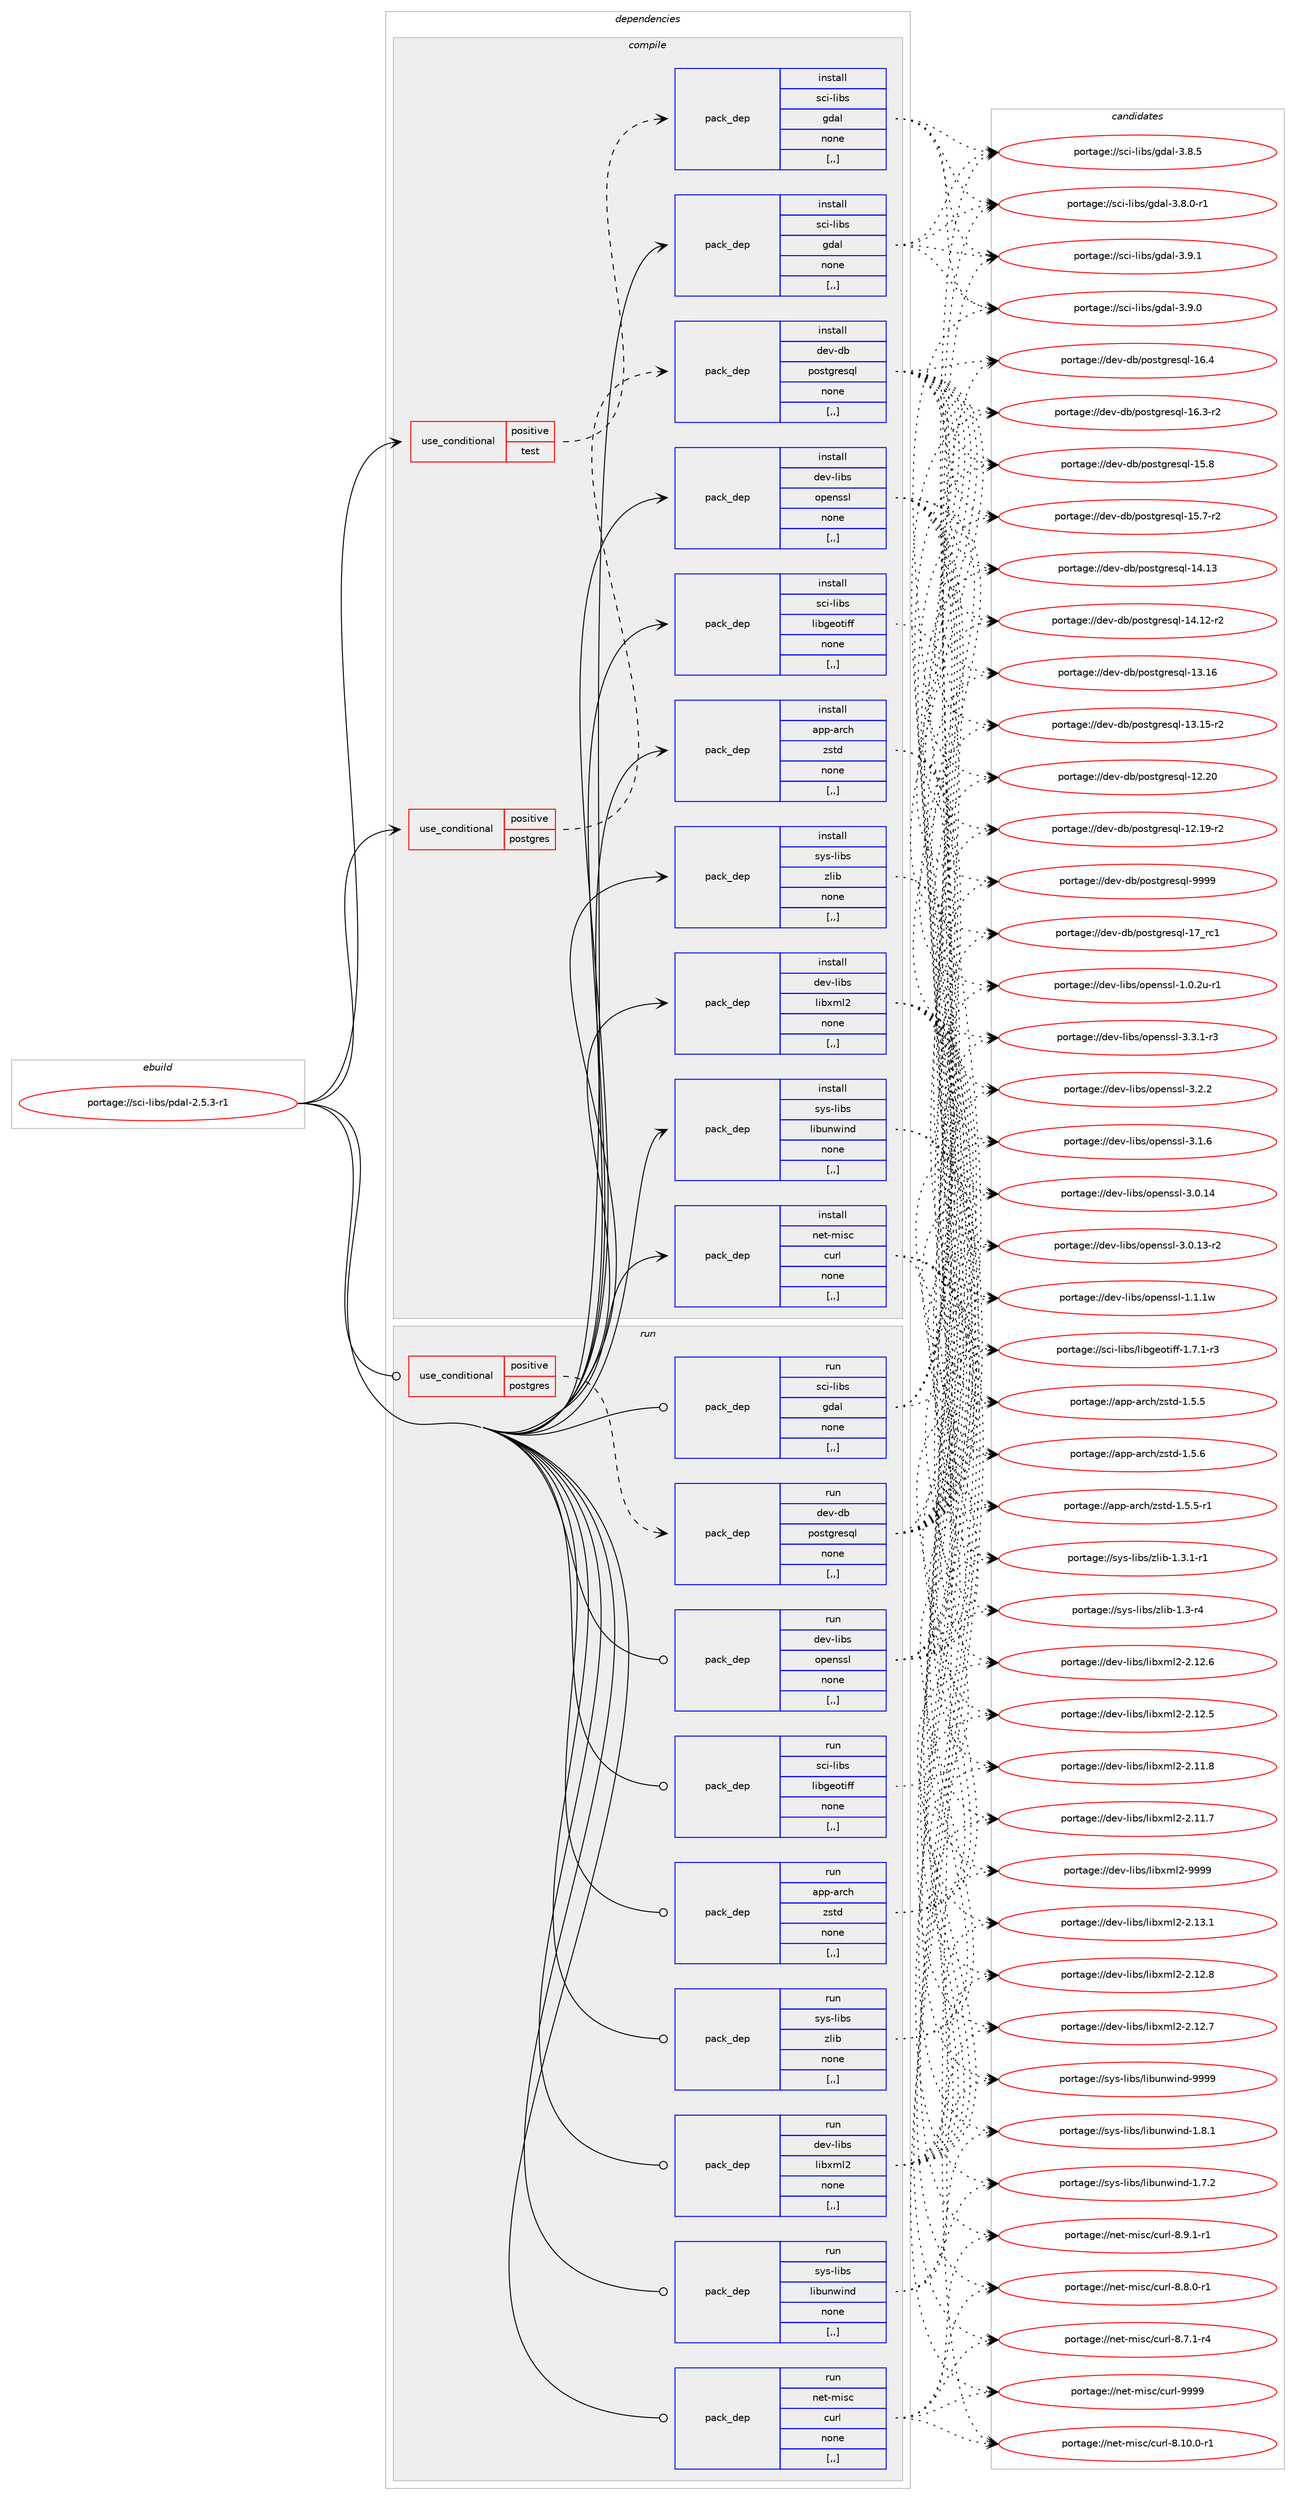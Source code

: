 digraph prolog {

# *************
# Graph options
# *************

newrank=true;
concentrate=true;
compound=true;
graph [rankdir=LR,fontname=Helvetica,fontsize=10,ranksep=1.5];#, ranksep=2.5, nodesep=0.2];
edge  [arrowhead=vee];
node  [fontname=Helvetica,fontsize=10];

# **********
# The ebuild
# **********

subgraph cluster_leftcol {
color=gray;
label=<<i>ebuild</i>>;
id [label="portage://sci-libs/pdal-2.5.3-r1", color=red, width=4, href="../sci-libs/pdal-2.5.3-r1.svg"];
}

# ****************
# The dependencies
# ****************

subgraph cluster_midcol {
color=gray;
label=<<i>dependencies</i>>;
subgraph cluster_compile {
fillcolor="#eeeeee";
style=filled;
label=<<i>compile</i>>;
subgraph cond240848 {
dependency914257 [label=<<TABLE BORDER="0" CELLBORDER="1" CELLSPACING="0" CELLPADDING="4"><TR><TD ROWSPAN="3" CELLPADDING="10">use_conditional</TD></TR><TR><TD>positive</TD></TR><TR><TD>postgres</TD></TR></TABLE>>, shape=none, color=red];
subgraph pack666790 {
dependency914258 [label=<<TABLE BORDER="0" CELLBORDER="1" CELLSPACING="0" CELLPADDING="4" WIDTH="220"><TR><TD ROWSPAN="6" CELLPADDING="30">pack_dep</TD></TR><TR><TD WIDTH="110">install</TD></TR><TR><TD>dev-db</TD></TR><TR><TD>postgresql</TD></TR><TR><TD>none</TD></TR><TR><TD>[,,]</TD></TR></TABLE>>, shape=none, color=blue];
}
dependency914257:e -> dependency914258:w [weight=20,style="dashed",arrowhead="vee"];
}
id:e -> dependency914257:w [weight=20,style="solid",arrowhead="vee"];
subgraph cond240849 {
dependency914259 [label=<<TABLE BORDER="0" CELLBORDER="1" CELLSPACING="0" CELLPADDING="4"><TR><TD ROWSPAN="3" CELLPADDING="10">use_conditional</TD></TR><TR><TD>positive</TD></TR><TR><TD>test</TD></TR></TABLE>>, shape=none, color=red];
subgraph pack666791 {
dependency914260 [label=<<TABLE BORDER="0" CELLBORDER="1" CELLSPACING="0" CELLPADDING="4" WIDTH="220"><TR><TD ROWSPAN="6" CELLPADDING="30">pack_dep</TD></TR><TR><TD WIDTH="110">install</TD></TR><TR><TD>sci-libs</TD></TR><TR><TD>gdal</TD></TR><TR><TD>none</TD></TR><TR><TD>[,,]</TD></TR></TABLE>>, shape=none, color=blue];
}
dependency914259:e -> dependency914260:w [weight=20,style="dashed",arrowhead="vee"];
}
id:e -> dependency914259:w [weight=20,style="solid",arrowhead="vee"];
subgraph pack666792 {
dependency914261 [label=<<TABLE BORDER="0" CELLBORDER="1" CELLSPACING="0" CELLPADDING="4" WIDTH="220"><TR><TD ROWSPAN="6" CELLPADDING="30">pack_dep</TD></TR><TR><TD WIDTH="110">install</TD></TR><TR><TD>app-arch</TD></TR><TR><TD>zstd</TD></TR><TR><TD>none</TD></TR><TR><TD>[,,]</TD></TR></TABLE>>, shape=none, color=blue];
}
id:e -> dependency914261:w [weight=20,style="solid",arrowhead="vee"];
subgraph pack666793 {
dependency914262 [label=<<TABLE BORDER="0" CELLBORDER="1" CELLSPACING="0" CELLPADDING="4" WIDTH="220"><TR><TD ROWSPAN="6" CELLPADDING="30">pack_dep</TD></TR><TR><TD WIDTH="110">install</TD></TR><TR><TD>dev-libs</TD></TR><TR><TD>libxml2</TD></TR><TR><TD>none</TD></TR><TR><TD>[,,]</TD></TR></TABLE>>, shape=none, color=blue];
}
id:e -> dependency914262:w [weight=20,style="solid",arrowhead="vee"];
subgraph pack666794 {
dependency914263 [label=<<TABLE BORDER="0" CELLBORDER="1" CELLSPACING="0" CELLPADDING="4" WIDTH="220"><TR><TD ROWSPAN="6" CELLPADDING="30">pack_dep</TD></TR><TR><TD WIDTH="110">install</TD></TR><TR><TD>dev-libs</TD></TR><TR><TD>openssl</TD></TR><TR><TD>none</TD></TR><TR><TD>[,,]</TD></TR></TABLE>>, shape=none, color=blue];
}
id:e -> dependency914263:w [weight=20,style="solid",arrowhead="vee"];
subgraph pack666795 {
dependency914264 [label=<<TABLE BORDER="0" CELLBORDER="1" CELLSPACING="0" CELLPADDING="4" WIDTH="220"><TR><TD ROWSPAN="6" CELLPADDING="30">pack_dep</TD></TR><TR><TD WIDTH="110">install</TD></TR><TR><TD>net-misc</TD></TR><TR><TD>curl</TD></TR><TR><TD>none</TD></TR><TR><TD>[,,]</TD></TR></TABLE>>, shape=none, color=blue];
}
id:e -> dependency914264:w [weight=20,style="solid",arrowhead="vee"];
subgraph pack666796 {
dependency914265 [label=<<TABLE BORDER="0" CELLBORDER="1" CELLSPACING="0" CELLPADDING="4" WIDTH="220"><TR><TD ROWSPAN="6" CELLPADDING="30">pack_dep</TD></TR><TR><TD WIDTH="110">install</TD></TR><TR><TD>sci-libs</TD></TR><TR><TD>gdal</TD></TR><TR><TD>none</TD></TR><TR><TD>[,,]</TD></TR></TABLE>>, shape=none, color=blue];
}
id:e -> dependency914265:w [weight=20,style="solid",arrowhead="vee"];
subgraph pack666797 {
dependency914266 [label=<<TABLE BORDER="0" CELLBORDER="1" CELLSPACING="0" CELLPADDING="4" WIDTH="220"><TR><TD ROWSPAN="6" CELLPADDING="30">pack_dep</TD></TR><TR><TD WIDTH="110">install</TD></TR><TR><TD>sci-libs</TD></TR><TR><TD>libgeotiff</TD></TR><TR><TD>none</TD></TR><TR><TD>[,,]</TD></TR></TABLE>>, shape=none, color=blue];
}
id:e -> dependency914266:w [weight=20,style="solid",arrowhead="vee"];
subgraph pack666798 {
dependency914267 [label=<<TABLE BORDER="0" CELLBORDER="1" CELLSPACING="0" CELLPADDING="4" WIDTH="220"><TR><TD ROWSPAN="6" CELLPADDING="30">pack_dep</TD></TR><TR><TD WIDTH="110">install</TD></TR><TR><TD>sys-libs</TD></TR><TR><TD>libunwind</TD></TR><TR><TD>none</TD></TR><TR><TD>[,,]</TD></TR></TABLE>>, shape=none, color=blue];
}
id:e -> dependency914267:w [weight=20,style="solid",arrowhead="vee"];
subgraph pack666799 {
dependency914268 [label=<<TABLE BORDER="0" CELLBORDER="1" CELLSPACING="0" CELLPADDING="4" WIDTH="220"><TR><TD ROWSPAN="6" CELLPADDING="30">pack_dep</TD></TR><TR><TD WIDTH="110">install</TD></TR><TR><TD>sys-libs</TD></TR><TR><TD>zlib</TD></TR><TR><TD>none</TD></TR><TR><TD>[,,]</TD></TR></TABLE>>, shape=none, color=blue];
}
id:e -> dependency914268:w [weight=20,style="solid",arrowhead="vee"];
}
subgraph cluster_compileandrun {
fillcolor="#eeeeee";
style=filled;
label=<<i>compile and run</i>>;
}
subgraph cluster_run {
fillcolor="#eeeeee";
style=filled;
label=<<i>run</i>>;
subgraph cond240850 {
dependency914269 [label=<<TABLE BORDER="0" CELLBORDER="1" CELLSPACING="0" CELLPADDING="4"><TR><TD ROWSPAN="3" CELLPADDING="10">use_conditional</TD></TR><TR><TD>positive</TD></TR><TR><TD>postgres</TD></TR></TABLE>>, shape=none, color=red];
subgraph pack666800 {
dependency914270 [label=<<TABLE BORDER="0" CELLBORDER="1" CELLSPACING="0" CELLPADDING="4" WIDTH="220"><TR><TD ROWSPAN="6" CELLPADDING="30">pack_dep</TD></TR><TR><TD WIDTH="110">run</TD></TR><TR><TD>dev-db</TD></TR><TR><TD>postgresql</TD></TR><TR><TD>none</TD></TR><TR><TD>[,,]</TD></TR></TABLE>>, shape=none, color=blue];
}
dependency914269:e -> dependency914270:w [weight=20,style="dashed",arrowhead="vee"];
}
id:e -> dependency914269:w [weight=20,style="solid",arrowhead="odot"];
subgraph pack666801 {
dependency914271 [label=<<TABLE BORDER="0" CELLBORDER="1" CELLSPACING="0" CELLPADDING="4" WIDTH="220"><TR><TD ROWSPAN="6" CELLPADDING="30">pack_dep</TD></TR><TR><TD WIDTH="110">run</TD></TR><TR><TD>app-arch</TD></TR><TR><TD>zstd</TD></TR><TR><TD>none</TD></TR><TR><TD>[,,]</TD></TR></TABLE>>, shape=none, color=blue];
}
id:e -> dependency914271:w [weight=20,style="solid",arrowhead="odot"];
subgraph pack666802 {
dependency914272 [label=<<TABLE BORDER="0" CELLBORDER="1" CELLSPACING="0" CELLPADDING="4" WIDTH="220"><TR><TD ROWSPAN="6" CELLPADDING="30">pack_dep</TD></TR><TR><TD WIDTH="110">run</TD></TR><TR><TD>dev-libs</TD></TR><TR><TD>libxml2</TD></TR><TR><TD>none</TD></TR><TR><TD>[,,]</TD></TR></TABLE>>, shape=none, color=blue];
}
id:e -> dependency914272:w [weight=20,style="solid",arrowhead="odot"];
subgraph pack666803 {
dependency914273 [label=<<TABLE BORDER="0" CELLBORDER="1" CELLSPACING="0" CELLPADDING="4" WIDTH="220"><TR><TD ROWSPAN="6" CELLPADDING="30">pack_dep</TD></TR><TR><TD WIDTH="110">run</TD></TR><TR><TD>dev-libs</TD></TR><TR><TD>openssl</TD></TR><TR><TD>none</TD></TR><TR><TD>[,,]</TD></TR></TABLE>>, shape=none, color=blue];
}
id:e -> dependency914273:w [weight=20,style="solid",arrowhead="odot"];
subgraph pack666804 {
dependency914274 [label=<<TABLE BORDER="0" CELLBORDER="1" CELLSPACING="0" CELLPADDING="4" WIDTH="220"><TR><TD ROWSPAN="6" CELLPADDING="30">pack_dep</TD></TR><TR><TD WIDTH="110">run</TD></TR><TR><TD>net-misc</TD></TR><TR><TD>curl</TD></TR><TR><TD>none</TD></TR><TR><TD>[,,]</TD></TR></TABLE>>, shape=none, color=blue];
}
id:e -> dependency914274:w [weight=20,style="solid",arrowhead="odot"];
subgraph pack666805 {
dependency914275 [label=<<TABLE BORDER="0" CELLBORDER="1" CELLSPACING="0" CELLPADDING="4" WIDTH="220"><TR><TD ROWSPAN="6" CELLPADDING="30">pack_dep</TD></TR><TR><TD WIDTH="110">run</TD></TR><TR><TD>sci-libs</TD></TR><TR><TD>gdal</TD></TR><TR><TD>none</TD></TR><TR><TD>[,,]</TD></TR></TABLE>>, shape=none, color=blue];
}
id:e -> dependency914275:w [weight=20,style="solid",arrowhead="odot"];
subgraph pack666806 {
dependency914276 [label=<<TABLE BORDER="0" CELLBORDER="1" CELLSPACING="0" CELLPADDING="4" WIDTH="220"><TR><TD ROWSPAN="6" CELLPADDING="30">pack_dep</TD></TR><TR><TD WIDTH="110">run</TD></TR><TR><TD>sci-libs</TD></TR><TR><TD>libgeotiff</TD></TR><TR><TD>none</TD></TR><TR><TD>[,,]</TD></TR></TABLE>>, shape=none, color=blue];
}
id:e -> dependency914276:w [weight=20,style="solid",arrowhead="odot"];
subgraph pack666807 {
dependency914277 [label=<<TABLE BORDER="0" CELLBORDER="1" CELLSPACING="0" CELLPADDING="4" WIDTH="220"><TR><TD ROWSPAN="6" CELLPADDING="30">pack_dep</TD></TR><TR><TD WIDTH="110">run</TD></TR><TR><TD>sys-libs</TD></TR><TR><TD>libunwind</TD></TR><TR><TD>none</TD></TR><TR><TD>[,,]</TD></TR></TABLE>>, shape=none, color=blue];
}
id:e -> dependency914277:w [weight=20,style="solid",arrowhead="odot"];
subgraph pack666808 {
dependency914278 [label=<<TABLE BORDER="0" CELLBORDER="1" CELLSPACING="0" CELLPADDING="4" WIDTH="220"><TR><TD ROWSPAN="6" CELLPADDING="30">pack_dep</TD></TR><TR><TD WIDTH="110">run</TD></TR><TR><TD>sys-libs</TD></TR><TR><TD>zlib</TD></TR><TR><TD>none</TD></TR><TR><TD>[,,]</TD></TR></TABLE>>, shape=none, color=blue];
}
id:e -> dependency914278:w [weight=20,style="solid",arrowhead="odot"];
}
}

# **************
# The candidates
# **************

subgraph cluster_choices {
rank=same;
color=gray;
label=<<i>candidates</i>>;

subgraph choice666790 {
color=black;
nodesep=1;
choice1001011184510098471121111151161031141011151131084557575757 [label="portage://dev-db/postgresql-9999", color=red, width=4,href="../dev-db/postgresql-9999.svg"];
choice100101118451009847112111115116103114101115113108454955951149949 [label="portage://dev-db/postgresql-17_rc1", color=red, width=4,href="../dev-db/postgresql-17_rc1.svg"];
choice1001011184510098471121111151161031141011151131084549544652 [label="portage://dev-db/postgresql-16.4", color=red, width=4,href="../dev-db/postgresql-16.4.svg"];
choice10010111845100984711211111511610311410111511310845495446514511450 [label="portage://dev-db/postgresql-16.3-r2", color=red, width=4,href="../dev-db/postgresql-16.3-r2.svg"];
choice1001011184510098471121111151161031141011151131084549534656 [label="portage://dev-db/postgresql-15.8", color=red, width=4,href="../dev-db/postgresql-15.8.svg"];
choice10010111845100984711211111511610311410111511310845495346554511450 [label="portage://dev-db/postgresql-15.7-r2", color=red, width=4,href="../dev-db/postgresql-15.7-r2.svg"];
choice100101118451009847112111115116103114101115113108454952464951 [label="portage://dev-db/postgresql-14.13", color=red, width=4,href="../dev-db/postgresql-14.13.svg"];
choice1001011184510098471121111151161031141011151131084549524649504511450 [label="portage://dev-db/postgresql-14.12-r2", color=red, width=4,href="../dev-db/postgresql-14.12-r2.svg"];
choice100101118451009847112111115116103114101115113108454951464954 [label="portage://dev-db/postgresql-13.16", color=red, width=4,href="../dev-db/postgresql-13.16.svg"];
choice1001011184510098471121111151161031141011151131084549514649534511450 [label="portage://dev-db/postgresql-13.15-r2", color=red, width=4,href="../dev-db/postgresql-13.15-r2.svg"];
choice100101118451009847112111115116103114101115113108454950465048 [label="portage://dev-db/postgresql-12.20", color=red, width=4,href="../dev-db/postgresql-12.20.svg"];
choice1001011184510098471121111151161031141011151131084549504649574511450 [label="portage://dev-db/postgresql-12.19-r2", color=red, width=4,href="../dev-db/postgresql-12.19-r2.svg"];
dependency914258:e -> choice1001011184510098471121111151161031141011151131084557575757:w [style=dotted,weight="100"];
dependency914258:e -> choice100101118451009847112111115116103114101115113108454955951149949:w [style=dotted,weight="100"];
dependency914258:e -> choice1001011184510098471121111151161031141011151131084549544652:w [style=dotted,weight="100"];
dependency914258:e -> choice10010111845100984711211111511610311410111511310845495446514511450:w [style=dotted,weight="100"];
dependency914258:e -> choice1001011184510098471121111151161031141011151131084549534656:w [style=dotted,weight="100"];
dependency914258:e -> choice10010111845100984711211111511610311410111511310845495346554511450:w [style=dotted,weight="100"];
dependency914258:e -> choice100101118451009847112111115116103114101115113108454952464951:w [style=dotted,weight="100"];
dependency914258:e -> choice1001011184510098471121111151161031141011151131084549524649504511450:w [style=dotted,weight="100"];
dependency914258:e -> choice100101118451009847112111115116103114101115113108454951464954:w [style=dotted,weight="100"];
dependency914258:e -> choice1001011184510098471121111151161031141011151131084549514649534511450:w [style=dotted,weight="100"];
dependency914258:e -> choice100101118451009847112111115116103114101115113108454950465048:w [style=dotted,weight="100"];
dependency914258:e -> choice1001011184510098471121111151161031141011151131084549504649574511450:w [style=dotted,weight="100"];
}
subgraph choice666791 {
color=black;
nodesep=1;
choice1159910545108105981154710310097108455146574649 [label="portage://sci-libs/gdal-3.9.1", color=red, width=4,href="../sci-libs/gdal-3.9.1.svg"];
choice1159910545108105981154710310097108455146574648 [label="portage://sci-libs/gdal-3.9.0", color=red, width=4,href="../sci-libs/gdal-3.9.0.svg"];
choice1159910545108105981154710310097108455146564653 [label="portage://sci-libs/gdal-3.8.5", color=red, width=4,href="../sci-libs/gdal-3.8.5.svg"];
choice11599105451081059811547103100971084551465646484511449 [label="portage://sci-libs/gdal-3.8.0-r1", color=red, width=4,href="../sci-libs/gdal-3.8.0-r1.svg"];
dependency914260:e -> choice1159910545108105981154710310097108455146574649:w [style=dotted,weight="100"];
dependency914260:e -> choice1159910545108105981154710310097108455146574648:w [style=dotted,weight="100"];
dependency914260:e -> choice1159910545108105981154710310097108455146564653:w [style=dotted,weight="100"];
dependency914260:e -> choice11599105451081059811547103100971084551465646484511449:w [style=dotted,weight="100"];
}
subgraph choice666792 {
color=black;
nodesep=1;
choice9711211245971149910447122115116100454946534654 [label="portage://app-arch/zstd-1.5.6", color=red, width=4,href="../app-arch/zstd-1.5.6.svg"];
choice97112112459711499104471221151161004549465346534511449 [label="portage://app-arch/zstd-1.5.5-r1", color=red, width=4,href="../app-arch/zstd-1.5.5-r1.svg"];
choice9711211245971149910447122115116100454946534653 [label="portage://app-arch/zstd-1.5.5", color=red, width=4,href="../app-arch/zstd-1.5.5.svg"];
dependency914261:e -> choice9711211245971149910447122115116100454946534654:w [style=dotted,weight="100"];
dependency914261:e -> choice97112112459711499104471221151161004549465346534511449:w [style=dotted,weight="100"];
dependency914261:e -> choice9711211245971149910447122115116100454946534653:w [style=dotted,weight="100"];
}
subgraph choice666793 {
color=black;
nodesep=1;
choice10010111845108105981154710810598120109108504557575757 [label="portage://dev-libs/libxml2-9999", color=red, width=4,href="../dev-libs/libxml2-9999.svg"];
choice100101118451081059811547108105981201091085045504649514649 [label="portage://dev-libs/libxml2-2.13.1", color=red, width=4,href="../dev-libs/libxml2-2.13.1.svg"];
choice100101118451081059811547108105981201091085045504649504656 [label="portage://dev-libs/libxml2-2.12.8", color=red, width=4,href="../dev-libs/libxml2-2.12.8.svg"];
choice100101118451081059811547108105981201091085045504649504655 [label="portage://dev-libs/libxml2-2.12.7", color=red, width=4,href="../dev-libs/libxml2-2.12.7.svg"];
choice100101118451081059811547108105981201091085045504649504654 [label="portage://dev-libs/libxml2-2.12.6", color=red, width=4,href="../dev-libs/libxml2-2.12.6.svg"];
choice100101118451081059811547108105981201091085045504649504653 [label="portage://dev-libs/libxml2-2.12.5", color=red, width=4,href="../dev-libs/libxml2-2.12.5.svg"];
choice100101118451081059811547108105981201091085045504649494656 [label="portage://dev-libs/libxml2-2.11.8", color=red, width=4,href="../dev-libs/libxml2-2.11.8.svg"];
choice100101118451081059811547108105981201091085045504649494655 [label="portage://dev-libs/libxml2-2.11.7", color=red, width=4,href="../dev-libs/libxml2-2.11.7.svg"];
dependency914262:e -> choice10010111845108105981154710810598120109108504557575757:w [style=dotted,weight="100"];
dependency914262:e -> choice100101118451081059811547108105981201091085045504649514649:w [style=dotted,weight="100"];
dependency914262:e -> choice100101118451081059811547108105981201091085045504649504656:w [style=dotted,weight="100"];
dependency914262:e -> choice100101118451081059811547108105981201091085045504649504655:w [style=dotted,weight="100"];
dependency914262:e -> choice100101118451081059811547108105981201091085045504649504654:w [style=dotted,weight="100"];
dependency914262:e -> choice100101118451081059811547108105981201091085045504649504653:w [style=dotted,weight="100"];
dependency914262:e -> choice100101118451081059811547108105981201091085045504649494656:w [style=dotted,weight="100"];
dependency914262:e -> choice100101118451081059811547108105981201091085045504649494655:w [style=dotted,weight="100"];
}
subgraph choice666794 {
color=black;
nodesep=1;
choice1001011184510810598115471111121011101151151084551465146494511451 [label="portage://dev-libs/openssl-3.3.1-r3", color=red, width=4,href="../dev-libs/openssl-3.3.1-r3.svg"];
choice100101118451081059811547111112101110115115108455146504650 [label="portage://dev-libs/openssl-3.2.2", color=red, width=4,href="../dev-libs/openssl-3.2.2.svg"];
choice100101118451081059811547111112101110115115108455146494654 [label="portage://dev-libs/openssl-3.1.6", color=red, width=4,href="../dev-libs/openssl-3.1.6.svg"];
choice10010111845108105981154711111210111011511510845514648464952 [label="portage://dev-libs/openssl-3.0.14", color=red, width=4,href="../dev-libs/openssl-3.0.14.svg"];
choice100101118451081059811547111112101110115115108455146484649514511450 [label="portage://dev-libs/openssl-3.0.13-r2", color=red, width=4,href="../dev-libs/openssl-3.0.13-r2.svg"];
choice100101118451081059811547111112101110115115108454946494649119 [label="portage://dev-libs/openssl-1.1.1w", color=red, width=4,href="../dev-libs/openssl-1.1.1w.svg"];
choice1001011184510810598115471111121011101151151084549464846501174511449 [label="portage://dev-libs/openssl-1.0.2u-r1", color=red, width=4,href="../dev-libs/openssl-1.0.2u-r1.svg"];
dependency914263:e -> choice1001011184510810598115471111121011101151151084551465146494511451:w [style=dotted,weight="100"];
dependency914263:e -> choice100101118451081059811547111112101110115115108455146504650:w [style=dotted,weight="100"];
dependency914263:e -> choice100101118451081059811547111112101110115115108455146494654:w [style=dotted,weight="100"];
dependency914263:e -> choice10010111845108105981154711111210111011511510845514648464952:w [style=dotted,weight="100"];
dependency914263:e -> choice100101118451081059811547111112101110115115108455146484649514511450:w [style=dotted,weight="100"];
dependency914263:e -> choice100101118451081059811547111112101110115115108454946494649119:w [style=dotted,weight="100"];
dependency914263:e -> choice1001011184510810598115471111121011101151151084549464846501174511449:w [style=dotted,weight="100"];
}
subgraph choice666795 {
color=black;
nodesep=1;
choice110101116451091051159947991171141084557575757 [label="portage://net-misc/curl-9999", color=red, width=4,href="../net-misc/curl-9999.svg"];
choice11010111645109105115994799117114108455646494846484511449 [label="portage://net-misc/curl-8.10.0-r1", color=red, width=4,href="../net-misc/curl-8.10.0-r1.svg"];
choice110101116451091051159947991171141084556465746494511449 [label="portage://net-misc/curl-8.9.1-r1", color=red, width=4,href="../net-misc/curl-8.9.1-r1.svg"];
choice110101116451091051159947991171141084556465646484511449 [label="portage://net-misc/curl-8.8.0-r1", color=red, width=4,href="../net-misc/curl-8.8.0-r1.svg"];
choice110101116451091051159947991171141084556465546494511452 [label="portage://net-misc/curl-8.7.1-r4", color=red, width=4,href="../net-misc/curl-8.7.1-r4.svg"];
dependency914264:e -> choice110101116451091051159947991171141084557575757:w [style=dotted,weight="100"];
dependency914264:e -> choice11010111645109105115994799117114108455646494846484511449:w [style=dotted,weight="100"];
dependency914264:e -> choice110101116451091051159947991171141084556465746494511449:w [style=dotted,weight="100"];
dependency914264:e -> choice110101116451091051159947991171141084556465646484511449:w [style=dotted,weight="100"];
dependency914264:e -> choice110101116451091051159947991171141084556465546494511452:w [style=dotted,weight="100"];
}
subgraph choice666796 {
color=black;
nodesep=1;
choice1159910545108105981154710310097108455146574649 [label="portage://sci-libs/gdal-3.9.1", color=red, width=4,href="../sci-libs/gdal-3.9.1.svg"];
choice1159910545108105981154710310097108455146574648 [label="portage://sci-libs/gdal-3.9.0", color=red, width=4,href="../sci-libs/gdal-3.9.0.svg"];
choice1159910545108105981154710310097108455146564653 [label="portage://sci-libs/gdal-3.8.5", color=red, width=4,href="../sci-libs/gdal-3.8.5.svg"];
choice11599105451081059811547103100971084551465646484511449 [label="portage://sci-libs/gdal-3.8.0-r1", color=red, width=4,href="../sci-libs/gdal-3.8.0-r1.svg"];
dependency914265:e -> choice1159910545108105981154710310097108455146574649:w [style=dotted,weight="100"];
dependency914265:e -> choice1159910545108105981154710310097108455146574648:w [style=dotted,weight="100"];
dependency914265:e -> choice1159910545108105981154710310097108455146564653:w [style=dotted,weight="100"];
dependency914265:e -> choice11599105451081059811547103100971084551465646484511449:w [style=dotted,weight="100"];
}
subgraph choice666797 {
color=black;
nodesep=1;
choice11599105451081059811547108105981031011111161051021024549465546494511451 [label="portage://sci-libs/libgeotiff-1.7.1-r3", color=red, width=4,href="../sci-libs/libgeotiff-1.7.1-r3.svg"];
dependency914266:e -> choice11599105451081059811547108105981031011111161051021024549465546494511451:w [style=dotted,weight="100"];
}
subgraph choice666798 {
color=black;
nodesep=1;
choice115121115451081059811547108105981171101191051101004557575757 [label="portage://sys-libs/libunwind-9999", color=red, width=4,href="../sys-libs/libunwind-9999.svg"];
choice11512111545108105981154710810598117110119105110100454946564649 [label="portage://sys-libs/libunwind-1.8.1", color=red, width=4,href="../sys-libs/libunwind-1.8.1.svg"];
choice11512111545108105981154710810598117110119105110100454946554650 [label="portage://sys-libs/libunwind-1.7.2", color=red, width=4,href="../sys-libs/libunwind-1.7.2.svg"];
dependency914267:e -> choice115121115451081059811547108105981171101191051101004557575757:w [style=dotted,weight="100"];
dependency914267:e -> choice11512111545108105981154710810598117110119105110100454946564649:w [style=dotted,weight="100"];
dependency914267:e -> choice11512111545108105981154710810598117110119105110100454946554650:w [style=dotted,weight="100"];
}
subgraph choice666799 {
color=black;
nodesep=1;
choice115121115451081059811547122108105984549465146494511449 [label="portage://sys-libs/zlib-1.3.1-r1", color=red, width=4,href="../sys-libs/zlib-1.3.1-r1.svg"];
choice11512111545108105981154712210810598454946514511452 [label="portage://sys-libs/zlib-1.3-r4", color=red, width=4,href="../sys-libs/zlib-1.3-r4.svg"];
dependency914268:e -> choice115121115451081059811547122108105984549465146494511449:w [style=dotted,weight="100"];
dependency914268:e -> choice11512111545108105981154712210810598454946514511452:w [style=dotted,weight="100"];
}
subgraph choice666800 {
color=black;
nodesep=1;
choice1001011184510098471121111151161031141011151131084557575757 [label="portage://dev-db/postgresql-9999", color=red, width=4,href="../dev-db/postgresql-9999.svg"];
choice100101118451009847112111115116103114101115113108454955951149949 [label="portage://dev-db/postgresql-17_rc1", color=red, width=4,href="../dev-db/postgresql-17_rc1.svg"];
choice1001011184510098471121111151161031141011151131084549544652 [label="portage://dev-db/postgresql-16.4", color=red, width=4,href="../dev-db/postgresql-16.4.svg"];
choice10010111845100984711211111511610311410111511310845495446514511450 [label="portage://dev-db/postgresql-16.3-r2", color=red, width=4,href="../dev-db/postgresql-16.3-r2.svg"];
choice1001011184510098471121111151161031141011151131084549534656 [label="portage://dev-db/postgresql-15.8", color=red, width=4,href="../dev-db/postgresql-15.8.svg"];
choice10010111845100984711211111511610311410111511310845495346554511450 [label="portage://dev-db/postgresql-15.7-r2", color=red, width=4,href="../dev-db/postgresql-15.7-r2.svg"];
choice100101118451009847112111115116103114101115113108454952464951 [label="portage://dev-db/postgresql-14.13", color=red, width=4,href="../dev-db/postgresql-14.13.svg"];
choice1001011184510098471121111151161031141011151131084549524649504511450 [label="portage://dev-db/postgresql-14.12-r2", color=red, width=4,href="../dev-db/postgresql-14.12-r2.svg"];
choice100101118451009847112111115116103114101115113108454951464954 [label="portage://dev-db/postgresql-13.16", color=red, width=4,href="../dev-db/postgresql-13.16.svg"];
choice1001011184510098471121111151161031141011151131084549514649534511450 [label="portage://dev-db/postgresql-13.15-r2", color=red, width=4,href="../dev-db/postgresql-13.15-r2.svg"];
choice100101118451009847112111115116103114101115113108454950465048 [label="portage://dev-db/postgresql-12.20", color=red, width=4,href="../dev-db/postgresql-12.20.svg"];
choice1001011184510098471121111151161031141011151131084549504649574511450 [label="portage://dev-db/postgresql-12.19-r2", color=red, width=4,href="../dev-db/postgresql-12.19-r2.svg"];
dependency914270:e -> choice1001011184510098471121111151161031141011151131084557575757:w [style=dotted,weight="100"];
dependency914270:e -> choice100101118451009847112111115116103114101115113108454955951149949:w [style=dotted,weight="100"];
dependency914270:e -> choice1001011184510098471121111151161031141011151131084549544652:w [style=dotted,weight="100"];
dependency914270:e -> choice10010111845100984711211111511610311410111511310845495446514511450:w [style=dotted,weight="100"];
dependency914270:e -> choice1001011184510098471121111151161031141011151131084549534656:w [style=dotted,weight="100"];
dependency914270:e -> choice10010111845100984711211111511610311410111511310845495346554511450:w [style=dotted,weight="100"];
dependency914270:e -> choice100101118451009847112111115116103114101115113108454952464951:w [style=dotted,weight="100"];
dependency914270:e -> choice1001011184510098471121111151161031141011151131084549524649504511450:w [style=dotted,weight="100"];
dependency914270:e -> choice100101118451009847112111115116103114101115113108454951464954:w [style=dotted,weight="100"];
dependency914270:e -> choice1001011184510098471121111151161031141011151131084549514649534511450:w [style=dotted,weight="100"];
dependency914270:e -> choice100101118451009847112111115116103114101115113108454950465048:w [style=dotted,weight="100"];
dependency914270:e -> choice1001011184510098471121111151161031141011151131084549504649574511450:w [style=dotted,weight="100"];
}
subgraph choice666801 {
color=black;
nodesep=1;
choice9711211245971149910447122115116100454946534654 [label="portage://app-arch/zstd-1.5.6", color=red, width=4,href="../app-arch/zstd-1.5.6.svg"];
choice97112112459711499104471221151161004549465346534511449 [label="portage://app-arch/zstd-1.5.5-r1", color=red, width=4,href="../app-arch/zstd-1.5.5-r1.svg"];
choice9711211245971149910447122115116100454946534653 [label="portage://app-arch/zstd-1.5.5", color=red, width=4,href="../app-arch/zstd-1.5.5.svg"];
dependency914271:e -> choice9711211245971149910447122115116100454946534654:w [style=dotted,weight="100"];
dependency914271:e -> choice97112112459711499104471221151161004549465346534511449:w [style=dotted,weight="100"];
dependency914271:e -> choice9711211245971149910447122115116100454946534653:w [style=dotted,weight="100"];
}
subgraph choice666802 {
color=black;
nodesep=1;
choice10010111845108105981154710810598120109108504557575757 [label="portage://dev-libs/libxml2-9999", color=red, width=4,href="../dev-libs/libxml2-9999.svg"];
choice100101118451081059811547108105981201091085045504649514649 [label="portage://dev-libs/libxml2-2.13.1", color=red, width=4,href="../dev-libs/libxml2-2.13.1.svg"];
choice100101118451081059811547108105981201091085045504649504656 [label="portage://dev-libs/libxml2-2.12.8", color=red, width=4,href="../dev-libs/libxml2-2.12.8.svg"];
choice100101118451081059811547108105981201091085045504649504655 [label="portage://dev-libs/libxml2-2.12.7", color=red, width=4,href="../dev-libs/libxml2-2.12.7.svg"];
choice100101118451081059811547108105981201091085045504649504654 [label="portage://dev-libs/libxml2-2.12.6", color=red, width=4,href="../dev-libs/libxml2-2.12.6.svg"];
choice100101118451081059811547108105981201091085045504649504653 [label="portage://dev-libs/libxml2-2.12.5", color=red, width=4,href="../dev-libs/libxml2-2.12.5.svg"];
choice100101118451081059811547108105981201091085045504649494656 [label="portage://dev-libs/libxml2-2.11.8", color=red, width=4,href="../dev-libs/libxml2-2.11.8.svg"];
choice100101118451081059811547108105981201091085045504649494655 [label="portage://dev-libs/libxml2-2.11.7", color=red, width=4,href="../dev-libs/libxml2-2.11.7.svg"];
dependency914272:e -> choice10010111845108105981154710810598120109108504557575757:w [style=dotted,weight="100"];
dependency914272:e -> choice100101118451081059811547108105981201091085045504649514649:w [style=dotted,weight="100"];
dependency914272:e -> choice100101118451081059811547108105981201091085045504649504656:w [style=dotted,weight="100"];
dependency914272:e -> choice100101118451081059811547108105981201091085045504649504655:w [style=dotted,weight="100"];
dependency914272:e -> choice100101118451081059811547108105981201091085045504649504654:w [style=dotted,weight="100"];
dependency914272:e -> choice100101118451081059811547108105981201091085045504649504653:w [style=dotted,weight="100"];
dependency914272:e -> choice100101118451081059811547108105981201091085045504649494656:w [style=dotted,weight="100"];
dependency914272:e -> choice100101118451081059811547108105981201091085045504649494655:w [style=dotted,weight="100"];
}
subgraph choice666803 {
color=black;
nodesep=1;
choice1001011184510810598115471111121011101151151084551465146494511451 [label="portage://dev-libs/openssl-3.3.1-r3", color=red, width=4,href="../dev-libs/openssl-3.3.1-r3.svg"];
choice100101118451081059811547111112101110115115108455146504650 [label="portage://dev-libs/openssl-3.2.2", color=red, width=4,href="../dev-libs/openssl-3.2.2.svg"];
choice100101118451081059811547111112101110115115108455146494654 [label="portage://dev-libs/openssl-3.1.6", color=red, width=4,href="../dev-libs/openssl-3.1.6.svg"];
choice10010111845108105981154711111210111011511510845514648464952 [label="portage://dev-libs/openssl-3.0.14", color=red, width=4,href="../dev-libs/openssl-3.0.14.svg"];
choice100101118451081059811547111112101110115115108455146484649514511450 [label="portage://dev-libs/openssl-3.0.13-r2", color=red, width=4,href="../dev-libs/openssl-3.0.13-r2.svg"];
choice100101118451081059811547111112101110115115108454946494649119 [label="portage://dev-libs/openssl-1.1.1w", color=red, width=4,href="../dev-libs/openssl-1.1.1w.svg"];
choice1001011184510810598115471111121011101151151084549464846501174511449 [label="portage://dev-libs/openssl-1.0.2u-r1", color=red, width=4,href="../dev-libs/openssl-1.0.2u-r1.svg"];
dependency914273:e -> choice1001011184510810598115471111121011101151151084551465146494511451:w [style=dotted,weight="100"];
dependency914273:e -> choice100101118451081059811547111112101110115115108455146504650:w [style=dotted,weight="100"];
dependency914273:e -> choice100101118451081059811547111112101110115115108455146494654:w [style=dotted,weight="100"];
dependency914273:e -> choice10010111845108105981154711111210111011511510845514648464952:w [style=dotted,weight="100"];
dependency914273:e -> choice100101118451081059811547111112101110115115108455146484649514511450:w [style=dotted,weight="100"];
dependency914273:e -> choice100101118451081059811547111112101110115115108454946494649119:w [style=dotted,weight="100"];
dependency914273:e -> choice1001011184510810598115471111121011101151151084549464846501174511449:w [style=dotted,weight="100"];
}
subgraph choice666804 {
color=black;
nodesep=1;
choice110101116451091051159947991171141084557575757 [label="portage://net-misc/curl-9999", color=red, width=4,href="../net-misc/curl-9999.svg"];
choice11010111645109105115994799117114108455646494846484511449 [label="portage://net-misc/curl-8.10.0-r1", color=red, width=4,href="../net-misc/curl-8.10.0-r1.svg"];
choice110101116451091051159947991171141084556465746494511449 [label="portage://net-misc/curl-8.9.1-r1", color=red, width=4,href="../net-misc/curl-8.9.1-r1.svg"];
choice110101116451091051159947991171141084556465646484511449 [label="portage://net-misc/curl-8.8.0-r1", color=red, width=4,href="../net-misc/curl-8.8.0-r1.svg"];
choice110101116451091051159947991171141084556465546494511452 [label="portage://net-misc/curl-8.7.1-r4", color=red, width=4,href="../net-misc/curl-8.7.1-r4.svg"];
dependency914274:e -> choice110101116451091051159947991171141084557575757:w [style=dotted,weight="100"];
dependency914274:e -> choice11010111645109105115994799117114108455646494846484511449:w [style=dotted,weight="100"];
dependency914274:e -> choice110101116451091051159947991171141084556465746494511449:w [style=dotted,weight="100"];
dependency914274:e -> choice110101116451091051159947991171141084556465646484511449:w [style=dotted,weight="100"];
dependency914274:e -> choice110101116451091051159947991171141084556465546494511452:w [style=dotted,weight="100"];
}
subgraph choice666805 {
color=black;
nodesep=1;
choice1159910545108105981154710310097108455146574649 [label="portage://sci-libs/gdal-3.9.1", color=red, width=4,href="../sci-libs/gdal-3.9.1.svg"];
choice1159910545108105981154710310097108455146574648 [label="portage://sci-libs/gdal-3.9.0", color=red, width=4,href="../sci-libs/gdal-3.9.0.svg"];
choice1159910545108105981154710310097108455146564653 [label="portage://sci-libs/gdal-3.8.5", color=red, width=4,href="../sci-libs/gdal-3.8.5.svg"];
choice11599105451081059811547103100971084551465646484511449 [label="portage://sci-libs/gdal-3.8.0-r1", color=red, width=4,href="../sci-libs/gdal-3.8.0-r1.svg"];
dependency914275:e -> choice1159910545108105981154710310097108455146574649:w [style=dotted,weight="100"];
dependency914275:e -> choice1159910545108105981154710310097108455146574648:w [style=dotted,weight="100"];
dependency914275:e -> choice1159910545108105981154710310097108455146564653:w [style=dotted,weight="100"];
dependency914275:e -> choice11599105451081059811547103100971084551465646484511449:w [style=dotted,weight="100"];
}
subgraph choice666806 {
color=black;
nodesep=1;
choice11599105451081059811547108105981031011111161051021024549465546494511451 [label="portage://sci-libs/libgeotiff-1.7.1-r3", color=red, width=4,href="../sci-libs/libgeotiff-1.7.1-r3.svg"];
dependency914276:e -> choice11599105451081059811547108105981031011111161051021024549465546494511451:w [style=dotted,weight="100"];
}
subgraph choice666807 {
color=black;
nodesep=1;
choice115121115451081059811547108105981171101191051101004557575757 [label="portage://sys-libs/libunwind-9999", color=red, width=4,href="../sys-libs/libunwind-9999.svg"];
choice11512111545108105981154710810598117110119105110100454946564649 [label="portage://sys-libs/libunwind-1.8.1", color=red, width=4,href="../sys-libs/libunwind-1.8.1.svg"];
choice11512111545108105981154710810598117110119105110100454946554650 [label="portage://sys-libs/libunwind-1.7.2", color=red, width=4,href="../sys-libs/libunwind-1.7.2.svg"];
dependency914277:e -> choice115121115451081059811547108105981171101191051101004557575757:w [style=dotted,weight="100"];
dependency914277:e -> choice11512111545108105981154710810598117110119105110100454946564649:w [style=dotted,weight="100"];
dependency914277:e -> choice11512111545108105981154710810598117110119105110100454946554650:w [style=dotted,weight="100"];
}
subgraph choice666808 {
color=black;
nodesep=1;
choice115121115451081059811547122108105984549465146494511449 [label="portage://sys-libs/zlib-1.3.1-r1", color=red, width=4,href="../sys-libs/zlib-1.3.1-r1.svg"];
choice11512111545108105981154712210810598454946514511452 [label="portage://sys-libs/zlib-1.3-r4", color=red, width=4,href="../sys-libs/zlib-1.3-r4.svg"];
dependency914278:e -> choice115121115451081059811547122108105984549465146494511449:w [style=dotted,weight="100"];
dependency914278:e -> choice11512111545108105981154712210810598454946514511452:w [style=dotted,weight="100"];
}
}

}
